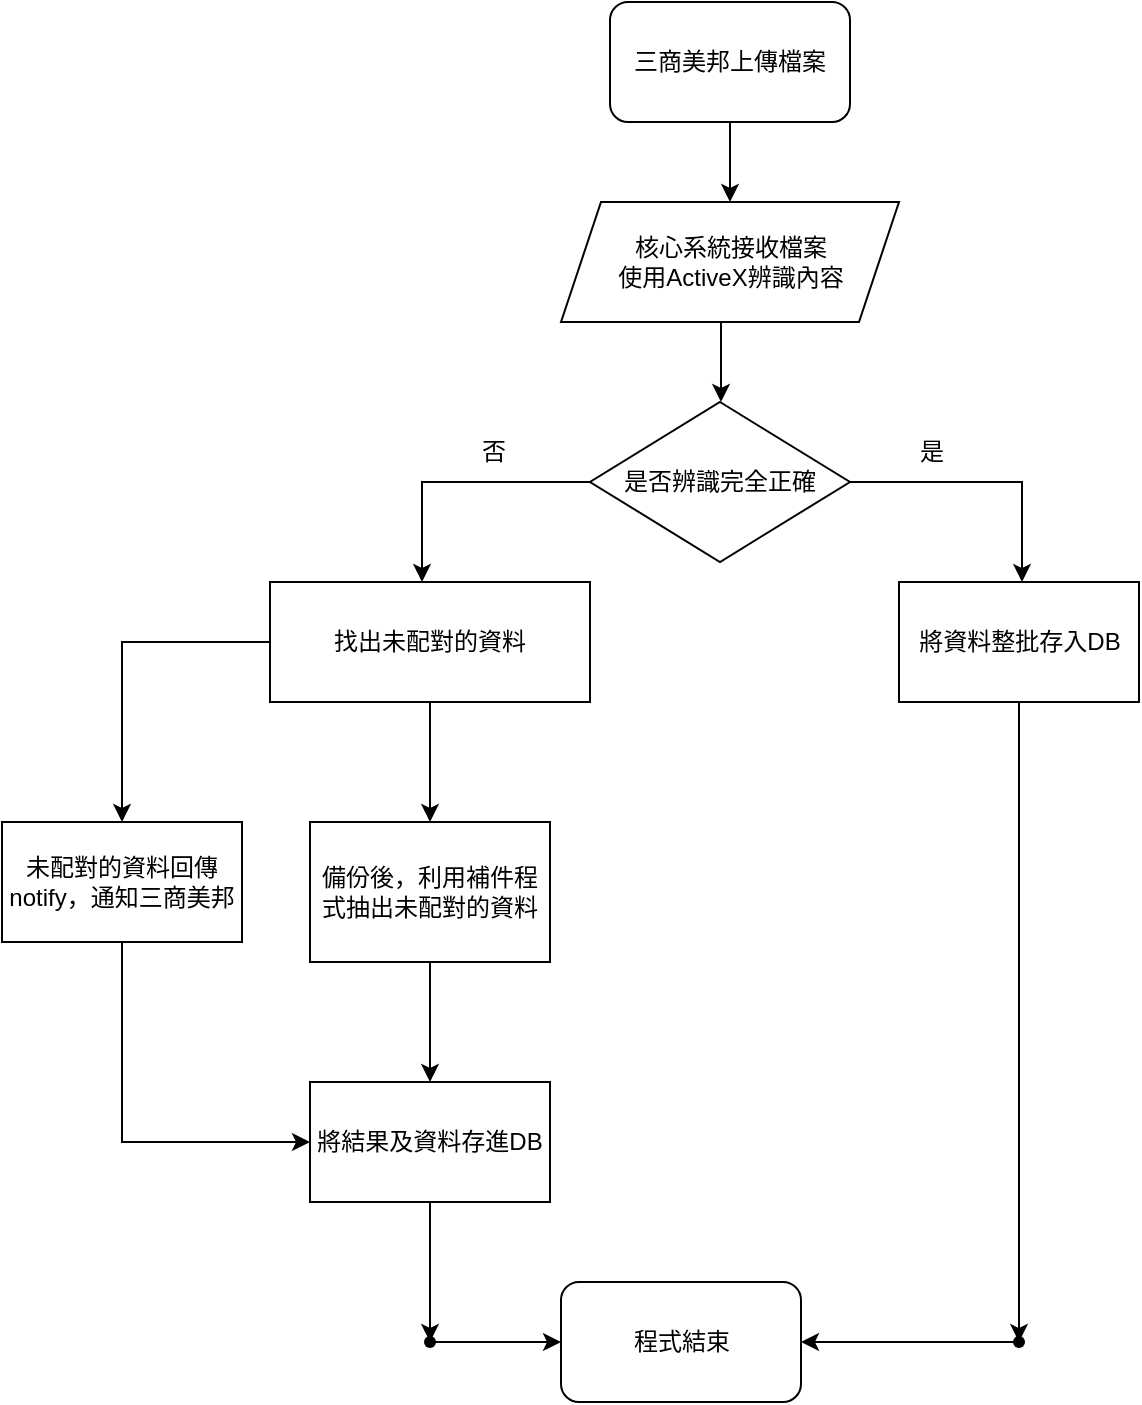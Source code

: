 <mxfile version="14.6.9" type="github">
  <diagram id="0CfNGkcYSqPvImddvc7B" name="Page-1">
    <mxGraphModel dx="1422" dy="762" grid="1" gridSize="10" guides="1" tooltips="1" connect="1" arrows="1" fold="1" page="1" pageScale="1" pageWidth="827" pageHeight="1169" math="0" shadow="0">
      <root>
        <mxCell id="0" />
        <mxCell id="1" parent="0" />
        <mxCell id="ZjrX0Bt_PGqUC7RXJvhE-1" value="三商美邦上傳檔案" style="rounded=1;whiteSpace=wrap;html=1;" vertex="1" parent="1">
          <mxGeometry x="354" y="70" width="120" height="60" as="geometry" />
        </mxCell>
        <mxCell id="ZjrX0Bt_PGqUC7RXJvhE-2" value="" style="endArrow=classic;html=1;" edge="1" parent="1">
          <mxGeometry width="50" height="50" relative="1" as="geometry">
            <mxPoint x="414" y="130" as="sourcePoint" />
            <mxPoint x="414" y="170" as="targetPoint" />
          </mxGeometry>
        </mxCell>
        <mxCell id="ZjrX0Bt_PGqUC7RXJvhE-3" value="核心系統接收檔案&lt;br&gt;使用ActiveX辨識內容" style="shape=parallelogram;perimeter=parallelogramPerimeter;whiteSpace=wrap;html=1;fixedSize=1;" vertex="1" parent="1">
          <mxGeometry x="329.5" y="170" width="169" height="60" as="geometry" />
        </mxCell>
        <mxCell id="ZjrX0Bt_PGqUC7RXJvhE-9" style="edgeStyle=orthogonalEdgeStyle;rounded=0;orthogonalLoop=1;jettySize=auto;html=1;exitX=0;exitY=0.5;exitDx=0;exitDy=0;" edge="1" parent="1" source="ZjrX0Bt_PGqUC7RXJvhE-4">
          <mxGeometry relative="1" as="geometry">
            <mxPoint x="260" y="360" as="targetPoint" />
            <Array as="points">
              <mxPoint x="260" y="310" />
              <mxPoint x="260" y="360" />
            </Array>
          </mxGeometry>
        </mxCell>
        <mxCell id="ZjrX0Bt_PGqUC7RXJvhE-4" value="是否辨識完全正確" style="rhombus;whiteSpace=wrap;html=1;" vertex="1" parent="1">
          <mxGeometry x="344" y="270" width="130" height="80" as="geometry" />
        </mxCell>
        <mxCell id="ZjrX0Bt_PGqUC7RXJvhE-5" value="" style="endArrow=classic;html=1;" edge="1" parent="1">
          <mxGeometry width="50" height="50" relative="1" as="geometry">
            <mxPoint x="409.5" y="230" as="sourcePoint" />
            <mxPoint x="409.5" y="270" as="targetPoint" />
          </mxGeometry>
        </mxCell>
        <mxCell id="ZjrX0Bt_PGqUC7RXJvhE-6" value="" style="endArrow=classic;html=1;rounded=0;" edge="1" parent="1">
          <mxGeometry width="50" height="50" relative="1" as="geometry">
            <mxPoint x="474" y="310" as="sourcePoint" />
            <mxPoint x="560" y="360" as="targetPoint" />
            <Array as="points">
              <mxPoint x="560" y="310" />
            </Array>
          </mxGeometry>
        </mxCell>
        <mxCell id="ZjrX0Bt_PGqUC7RXJvhE-7" value="是" style="rounded=0;whiteSpace=wrap;html=1;strokeColor=none;fillColor=none;" vertex="1" parent="1">
          <mxGeometry x="498.5" y="280" width="31.5" height="30" as="geometry" />
        </mxCell>
        <mxCell id="ZjrX0Bt_PGqUC7RXJvhE-10" value="否" style="rounded=0;whiteSpace=wrap;html=1;strokeColor=none;fillColor=none;" vertex="1" parent="1">
          <mxGeometry x="280" y="280" width="31.5" height="30" as="geometry" />
        </mxCell>
        <mxCell id="ZjrX0Bt_PGqUC7RXJvhE-29" value="" style="edgeStyle=orthogonalEdgeStyle;rounded=0;orthogonalLoop=1;jettySize=auto;html=1;" edge="1" parent="1" source="ZjrX0Bt_PGqUC7RXJvhE-13" target="ZjrX0Bt_PGqUC7RXJvhE-28">
          <mxGeometry relative="1" as="geometry" />
        </mxCell>
        <mxCell id="ZjrX0Bt_PGqUC7RXJvhE-13" value="將資料整批存入DB" style="rounded=0;whiteSpace=wrap;html=1;fillColor=none;" vertex="1" parent="1">
          <mxGeometry x="498.5" y="360" width="120" height="60" as="geometry" />
        </mxCell>
        <mxCell id="ZjrX0Bt_PGqUC7RXJvhE-16" value="" style="edgeStyle=orthogonalEdgeStyle;rounded=0;orthogonalLoop=1;jettySize=auto;html=1;" edge="1" parent="1" source="ZjrX0Bt_PGqUC7RXJvhE-14" target="ZjrX0Bt_PGqUC7RXJvhE-15">
          <mxGeometry relative="1" as="geometry" />
        </mxCell>
        <mxCell id="ZjrX0Bt_PGqUC7RXJvhE-18" value="" style="edgeStyle=orthogonalEdgeStyle;rounded=0;orthogonalLoop=1;jettySize=auto;html=1;" edge="1" parent="1" source="ZjrX0Bt_PGqUC7RXJvhE-14" target="ZjrX0Bt_PGqUC7RXJvhE-17">
          <mxGeometry relative="1" as="geometry" />
        </mxCell>
        <mxCell id="ZjrX0Bt_PGqUC7RXJvhE-14" value="找出未配對的資料" style="rounded=0;whiteSpace=wrap;html=1;fillColor=none;" vertex="1" parent="1">
          <mxGeometry x="184" y="360" width="160" height="60" as="geometry" />
        </mxCell>
        <mxCell id="ZjrX0Bt_PGqUC7RXJvhE-24" value="" style="edgeStyle=orthogonalEdgeStyle;rounded=0;orthogonalLoop=1;jettySize=auto;html=1;entryX=0;entryY=0.5;entryDx=0;entryDy=0;" edge="1" parent="1" source="ZjrX0Bt_PGqUC7RXJvhE-15" target="ZjrX0Bt_PGqUC7RXJvhE-25">
          <mxGeometry relative="1" as="geometry">
            <mxPoint x="240" y="640" as="targetPoint" />
            <Array as="points">
              <mxPoint x="110" y="640" />
            </Array>
          </mxGeometry>
        </mxCell>
        <mxCell id="ZjrX0Bt_PGqUC7RXJvhE-15" value="未配對的資料回傳notify，通知三商美邦" style="whiteSpace=wrap;html=1;rounded=0;fillColor=none;" vertex="1" parent="1">
          <mxGeometry x="50" y="480" width="120" height="60" as="geometry" />
        </mxCell>
        <mxCell id="ZjrX0Bt_PGqUC7RXJvhE-26" value="" style="edgeStyle=orthogonalEdgeStyle;rounded=0;orthogonalLoop=1;jettySize=auto;html=1;" edge="1" parent="1" source="ZjrX0Bt_PGqUC7RXJvhE-17" target="ZjrX0Bt_PGqUC7RXJvhE-25">
          <mxGeometry relative="1" as="geometry" />
        </mxCell>
        <mxCell id="ZjrX0Bt_PGqUC7RXJvhE-17" value="備份後，利用補件程式抽出未配對的資料" style="whiteSpace=wrap;html=1;rounded=0;fillColor=none;" vertex="1" parent="1">
          <mxGeometry x="204" y="480" width="120" height="70" as="geometry" />
        </mxCell>
        <mxCell id="ZjrX0Bt_PGqUC7RXJvhE-34" value="" style="edgeStyle=orthogonalEdgeStyle;rounded=0;orthogonalLoop=1;jettySize=auto;html=1;" edge="1" parent="1" source="ZjrX0Bt_PGqUC7RXJvhE-25" target="ZjrX0Bt_PGqUC7RXJvhE-33">
          <mxGeometry relative="1" as="geometry" />
        </mxCell>
        <mxCell id="ZjrX0Bt_PGqUC7RXJvhE-25" value="將結果及資料存進DB" style="whiteSpace=wrap;html=1;rounded=0;fillColor=none;" vertex="1" parent="1">
          <mxGeometry x="204" y="610" width="120" height="60" as="geometry" />
        </mxCell>
        <mxCell id="ZjrX0Bt_PGqUC7RXJvhE-27" value="程式結束" style="rounded=1;whiteSpace=wrap;html=1;fillColor=none;" vertex="1" parent="1">
          <mxGeometry x="329.5" y="710" width="120" height="60" as="geometry" />
        </mxCell>
        <mxCell id="ZjrX0Bt_PGqUC7RXJvhE-30" value="" style="edgeStyle=orthogonalEdgeStyle;rounded=0;orthogonalLoop=1;jettySize=auto;html=1;" edge="1" parent="1" source="ZjrX0Bt_PGqUC7RXJvhE-28" target="ZjrX0Bt_PGqUC7RXJvhE-27">
          <mxGeometry relative="1" as="geometry">
            <Array as="points">
              <mxPoint x="559" y="740" />
            </Array>
          </mxGeometry>
        </mxCell>
        <mxCell id="ZjrX0Bt_PGqUC7RXJvhE-28" value="" style="shape=waypoint;size=6;pointerEvents=1;points=[];fillColor=none;resizable=0;rotatable=0;perimeter=centerPerimeter;snapToPoint=1;rounded=0;" vertex="1" parent="1">
          <mxGeometry x="538.5" y="720" width="40" height="40" as="geometry" />
        </mxCell>
        <mxCell id="ZjrX0Bt_PGqUC7RXJvhE-36" value="" style="edgeStyle=orthogonalEdgeStyle;rounded=0;orthogonalLoop=1;jettySize=auto;html=1;" edge="1" parent="1" source="ZjrX0Bt_PGqUC7RXJvhE-33" target="ZjrX0Bt_PGqUC7RXJvhE-27">
          <mxGeometry relative="1" as="geometry">
            <Array as="points">
              <mxPoint x="264" y="740" />
            </Array>
          </mxGeometry>
        </mxCell>
        <mxCell id="ZjrX0Bt_PGqUC7RXJvhE-33" value="" style="shape=waypoint;size=6;pointerEvents=1;points=[];fillColor=none;resizable=0;rotatable=0;perimeter=centerPerimeter;snapToPoint=1;rounded=0;" vertex="1" parent="1">
          <mxGeometry x="244" y="720" width="40" height="40" as="geometry" />
        </mxCell>
      </root>
    </mxGraphModel>
  </diagram>
</mxfile>
